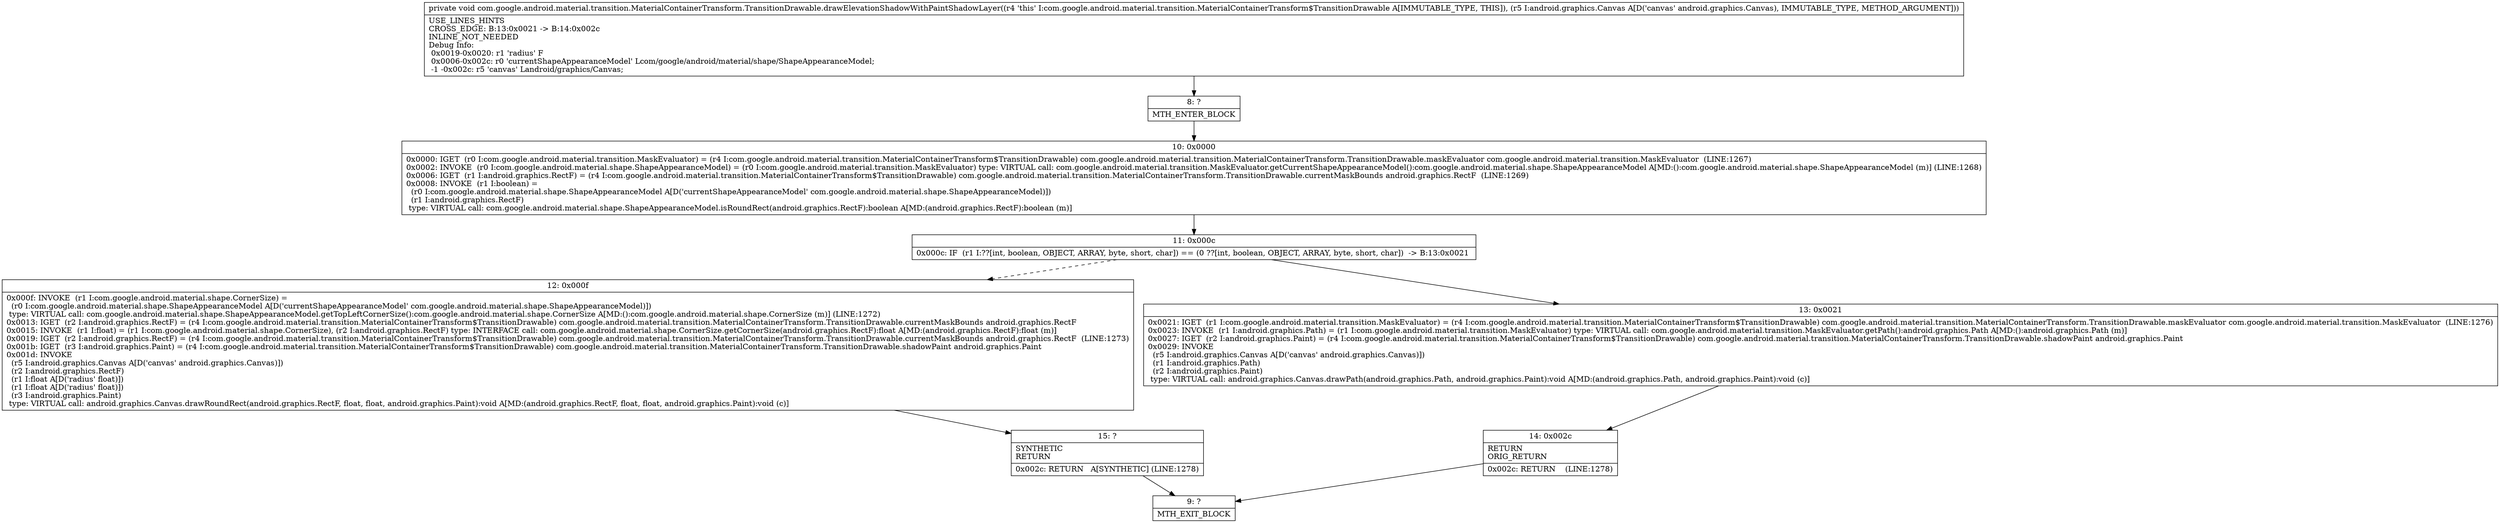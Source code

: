 digraph "CFG forcom.google.android.material.transition.MaterialContainerTransform.TransitionDrawable.drawElevationShadowWithPaintShadowLayer(Landroid\/graphics\/Canvas;)V" {
Node_8 [shape=record,label="{8\:\ ?|MTH_ENTER_BLOCK\l}"];
Node_10 [shape=record,label="{10\:\ 0x0000|0x0000: IGET  (r0 I:com.google.android.material.transition.MaskEvaluator) = (r4 I:com.google.android.material.transition.MaterialContainerTransform$TransitionDrawable) com.google.android.material.transition.MaterialContainerTransform.TransitionDrawable.maskEvaluator com.google.android.material.transition.MaskEvaluator  (LINE:1267)\l0x0002: INVOKE  (r0 I:com.google.android.material.shape.ShapeAppearanceModel) = (r0 I:com.google.android.material.transition.MaskEvaluator) type: VIRTUAL call: com.google.android.material.transition.MaskEvaluator.getCurrentShapeAppearanceModel():com.google.android.material.shape.ShapeAppearanceModel A[MD:():com.google.android.material.shape.ShapeAppearanceModel (m)] (LINE:1268)\l0x0006: IGET  (r1 I:android.graphics.RectF) = (r4 I:com.google.android.material.transition.MaterialContainerTransform$TransitionDrawable) com.google.android.material.transition.MaterialContainerTransform.TransitionDrawable.currentMaskBounds android.graphics.RectF  (LINE:1269)\l0x0008: INVOKE  (r1 I:boolean) = \l  (r0 I:com.google.android.material.shape.ShapeAppearanceModel A[D('currentShapeAppearanceModel' com.google.android.material.shape.ShapeAppearanceModel)])\l  (r1 I:android.graphics.RectF)\l type: VIRTUAL call: com.google.android.material.shape.ShapeAppearanceModel.isRoundRect(android.graphics.RectF):boolean A[MD:(android.graphics.RectF):boolean (m)]\l}"];
Node_11 [shape=record,label="{11\:\ 0x000c|0x000c: IF  (r1 I:??[int, boolean, OBJECT, ARRAY, byte, short, char]) == (0 ??[int, boolean, OBJECT, ARRAY, byte, short, char])  \-\> B:13:0x0021 \l}"];
Node_12 [shape=record,label="{12\:\ 0x000f|0x000f: INVOKE  (r1 I:com.google.android.material.shape.CornerSize) = \l  (r0 I:com.google.android.material.shape.ShapeAppearanceModel A[D('currentShapeAppearanceModel' com.google.android.material.shape.ShapeAppearanceModel)])\l type: VIRTUAL call: com.google.android.material.shape.ShapeAppearanceModel.getTopLeftCornerSize():com.google.android.material.shape.CornerSize A[MD:():com.google.android.material.shape.CornerSize (m)] (LINE:1272)\l0x0013: IGET  (r2 I:android.graphics.RectF) = (r4 I:com.google.android.material.transition.MaterialContainerTransform$TransitionDrawable) com.google.android.material.transition.MaterialContainerTransform.TransitionDrawable.currentMaskBounds android.graphics.RectF \l0x0015: INVOKE  (r1 I:float) = (r1 I:com.google.android.material.shape.CornerSize), (r2 I:android.graphics.RectF) type: INTERFACE call: com.google.android.material.shape.CornerSize.getCornerSize(android.graphics.RectF):float A[MD:(android.graphics.RectF):float (m)]\l0x0019: IGET  (r2 I:android.graphics.RectF) = (r4 I:com.google.android.material.transition.MaterialContainerTransform$TransitionDrawable) com.google.android.material.transition.MaterialContainerTransform.TransitionDrawable.currentMaskBounds android.graphics.RectF  (LINE:1273)\l0x001b: IGET  (r3 I:android.graphics.Paint) = (r4 I:com.google.android.material.transition.MaterialContainerTransform$TransitionDrawable) com.google.android.material.transition.MaterialContainerTransform.TransitionDrawable.shadowPaint android.graphics.Paint \l0x001d: INVOKE  \l  (r5 I:android.graphics.Canvas A[D('canvas' android.graphics.Canvas)])\l  (r2 I:android.graphics.RectF)\l  (r1 I:float A[D('radius' float)])\l  (r1 I:float A[D('radius' float)])\l  (r3 I:android.graphics.Paint)\l type: VIRTUAL call: android.graphics.Canvas.drawRoundRect(android.graphics.RectF, float, float, android.graphics.Paint):void A[MD:(android.graphics.RectF, float, float, android.graphics.Paint):void (c)]\l}"];
Node_15 [shape=record,label="{15\:\ ?|SYNTHETIC\lRETURN\l|0x002c: RETURN   A[SYNTHETIC] (LINE:1278)\l}"];
Node_9 [shape=record,label="{9\:\ ?|MTH_EXIT_BLOCK\l}"];
Node_13 [shape=record,label="{13\:\ 0x0021|0x0021: IGET  (r1 I:com.google.android.material.transition.MaskEvaluator) = (r4 I:com.google.android.material.transition.MaterialContainerTransform$TransitionDrawable) com.google.android.material.transition.MaterialContainerTransform.TransitionDrawable.maskEvaluator com.google.android.material.transition.MaskEvaluator  (LINE:1276)\l0x0023: INVOKE  (r1 I:android.graphics.Path) = (r1 I:com.google.android.material.transition.MaskEvaluator) type: VIRTUAL call: com.google.android.material.transition.MaskEvaluator.getPath():android.graphics.Path A[MD:():android.graphics.Path (m)]\l0x0027: IGET  (r2 I:android.graphics.Paint) = (r4 I:com.google.android.material.transition.MaterialContainerTransform$TransitionDrawable) com.google.android.material.transition.MaterialContainerTransform.TransitionDrawable.shadowPaint android.graphics.Paint \l0x0029: INVOKE  \l  (r5 I:android.graphics.Canvas A[D('canvas' android.graphics.Canvas)])\l  (r1 I:android.graphics.Path)\l  (r2 I:android.graphics.Paint)\l type: VIRTUAL call: android.graphics.Canvas.drawPath(android.graphics.Path, android.graphics.Paint):void A[MD:(android.graphics.Path, android.graphics.Paint):void (c)]\l}"];
Node_14 [shape=record,label="{14\:\ 0x002c|RETURN\lORIG_RETURN\l|0x002c: RETURN    (LINE:1278)\l}"];
MethodNode[shape=record,label="{private void com.google.android.material.transition.MaterialContainerTransform.TransitionDrawable.drawElevationShadowWithPaintShadowLayer((r4 'this' I:com.google.android.material.transition.MaterialContainerTransform$TransitionDrawable A[IMMUTABLE_TYPE, THIS]), (r5 I:android.graphics.Canvas A[D('canvas' android.graphics.Canvas), IMMUTABLE_TYPE, METHOD_ARGUMENT]))  | USE_LINES_HINTS\lCROSS_EDGE: B:13:0x0021 \-\> B:14:0x002c\lINLINE_NOT_NEEDED\lDebug Info:\l  0x0019\-0x0020: r1 'radius' F\l  0x0006\-0x002c: r0 'currentShapeAppearanceModel' Lcom\/google\/android\/material\/shape\/ShapeAppearanceModel;\l  \-1 \-0x002c: r5 'canvas' Landroid\/graphics\/Canvas;\l}"];
MethodNode -> Node_8;Node_8 -> Node_10;
Node_10 -> Node_11;
Node_11 -> Node_12[style=dashed];
Node_11 -> Node_13;
Node_12 -> Node_15;
Node_15 -> Node_9;
Node_13 -> Node_14;
Node_14 -> Node_9;
}

